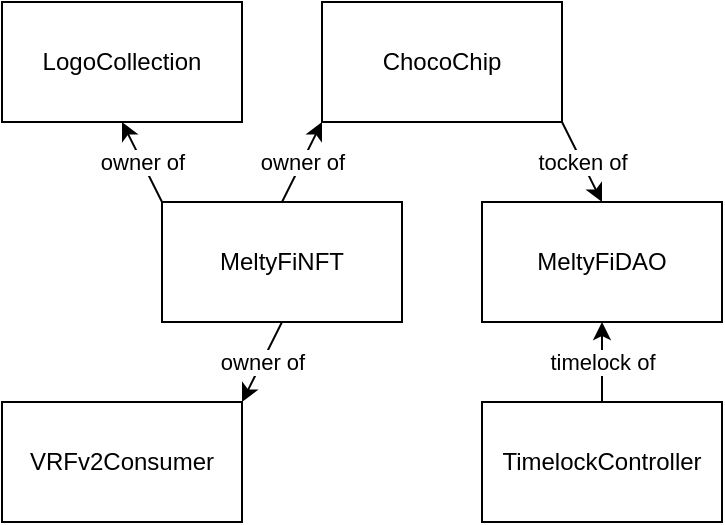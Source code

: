 <mxfile version="20.8.4" type="device"><diagram id="OB4NSZPQYKNOuNBVgLlv" name="Page-1"><mxGraphModel dx="611" dy="286" grid="1" gridSize="10" guides="1" tooltips="1" connect="1" arrows="1" fold="1" page="1" pageScale="1" pageWidth="827" pageHeight="1169" math="0" shadow="0"><root><mxCell id="0"/><mxCell id="1" parent="0"/><mxCell id="qpHwgPzAU34_pJZiQboh-1" value="MeltyFiNFT" style="rounded=0;whiteSpace=wrap;html=1;fillColor=none;" parent="1" vertex="1"><mxGeometry x="280" y="220" width="120" height="60" as="geometry"/></mxCell><mxCell id="qpHwgPzAU34_pJZiQboh-3" value="ChocoChip" style="rounded=0;whiteSpace=wrap;html=1;fillColor=none;" parent="1" vertex="1"><mxGeometry x="360" y="120" width="120" height="60" as="geometry"/></mxCell><mxCell id="qpHwgPzAU34_pJZiQboh-4" value="LogoCollection" style="rounded=0;whiteSpace=wrap;html=1;fillColor=none;" parent="1" vertex="1"><mxGeometry x="200" y="120" width="120" height="60" as="geometry"/></mxCell><mxCell id="qpHwgPzAU34_pJZiQboh-5" value="TimelockController" style="rounded=0;whiteSpace=wrap;html=1;fillColor=none;" parent="1" vertex="1"><mxGeometry x="440" y="320" width="120" height="60" as="geometry"/></mxCell><mxCell id="qpHwgPzAU34_pJZiQboh-6" value="VRFv2Consumer" style="rounded=0;whiteSpace=wrap;html=1;fillColor=none;" parent="1" vertex="1"><mxGeometry x="200" y="320" width="120" height="60" as="geometry"/></mxCell><mxCell id="qpHwgPzAU34_pJZiQboh-7" value="MeltyFiDAO" style="rounded=0;whiteSpace=wrap;html=1;fillColor=none;" parent="1" vertex="1"><mxGeometry x="440" y="220" width="120" height="60" as="geometry"/></mxCell><mxCell id="qpHwgPzAU34_pJZiQboh-41" value="" style="endArrow=classic;html=1;rounded=0;exitX=0;exitY=0;exitDx=0;exitDy=0;entryX=0.5;entryY=1;entryDx=0;entryDy=0;" parent="1" source="qpHwgPzAU34_pJZiQboh-1" target="qpHwgPzAU34_pJZiQboh-4" edge="1"><mxGeometry relative="1" as="geometry"><mxPoint x="260" y="330" as="sourcePoint"/><mxPoint x="360" y="330" as="targetPoint"/><Array as="points"/></mxGeometry></mxCell><mxCell id="qpHwgPzAU34_pJZiQboh-42" value="owner of" style="edgeLabel;resizable=0;html=1;align=center;verticalAlign=middle;fillColor=none;" parent="qpHwgPzAU34_pJZiQboh-41" connectable="0" vertex="1"><mxGeometry relative="1" as="geometry"/></mxCell><mxCell id="qpHwgPzAU34_pJZiQboh-45" value="" style="endArrow=classic;html=1;rounded=0;exitX=0.5;exitY=1;exitDx=0;exitDy=0;entryX=1;entryY=0;entryDx=0;entryDy=0;" parent="1" source="qpHwgPzAU34_pJZiQboh-1" target="qpHwgPzAU34_pJZiQboh-6" edge="1"><mxGeometry relative="1" as="geometry"><mxPoint x="260" y="330" as="sourcePoint"/><mxPoint x="360" y="330" as="targetPoint"/><Array as="points"/></mxGeometry></mxCell><mxCell id="qpHwgPzAU34_pJZiQboh-46" value="owner of" style="edgeLabel;resizable=0;html=1;align=center;verticalAlign=middle;fillColor=none;" parent="qpHwgPzAU34_pJZiQboh-45" connectable="0" vertex="1"><mxGeometry relative="1" as="geometry"/></mxCell><mxCell id="qpHwgPzAU34_pJZiQboh-48" value="" style="endArrow=classic;html=1;rounded=0;exitX=0.5;exitY=0;exitDx=0;exitDy=0;entryX=0;entryY=1;entryDx=0;entryDy=0;" parent="1" source="qpHwgPzAU34_pJZiQboh-1" target="qpHwgPzAU34_pJZiQboh-3" edge="1"><mxGeometry relative="1" as="geometry"><mxPoint x="340" y="160" as="sourcePoint"/><mxPoint x="440" y="160" as="targetPoint"/><Array as="points"/></mxGeometry></mxCell><mxCell id="qpHwgPzAU34_pJZiQboh-49" value="owner of" style="edgeLabel;resizable=0;html=1;align=center;verticalAlign=middle;fillColor=none;" parent="qpHwgPzAU34_pJZiQboh-48" connectable="0" vertex="1"><mxGeometry relative="1" as="geometry"/></mxCell><mxCell id="qpHwgPzAU34_pJZiQboh-50" value="" style="endArrow=classic;html=1;rounded=0;exitX=1;exitY=1;exitDx=0;exitDy=0;entryX=0.5;entryY=0;entryDx=0;entryDy=0;" parent="1" source="qpHwgPzAU34_pJZiQboh-3" target="qpHwgPzAU34_pJZiQboh-7" edge="1"><mxGeometry relative="1" as="geometry"><mxPoint x="340" y="250" as="sourcePoint"/><mxPoint x="440" y="250" as="targetPoint"/></mxGeometry></mxCell><mxCell id="qpHwgPzAU34_pJZiQboh-51" value="tocken of" style="edgeLabel;resizable=0;html=1;align=center;verticalAlign=middle;fillColor=none;" parent="qpHwgPzAU34_pJZiQboh-50" connectable="0" vertex="1"><mxGeometry relative="1" as="geometry"/></mxCell><mxCell id="qpHwgPzAU34_pJZiQboh-53" value="" style="endArrow=classic;html=1;rounded=0;exitX=0.5;exitY=0;exitDx=0;exitDy=0;entryX=0.5;entryY=1;entryDx=0;entryDy=0;" parent="1" source="qpHwgPzAU34_pJZiQboh-5" target="qpHwgPzAU34_pJZiQboh-7" edge="1"><mxGeometry relative="1" as="geometry"><mxPoint x="340" y="280" as="sourcePoint"/><mxPoint x="440" y="280" as="targetPoint"/></mxGeometry></mxCell><mxCell id="qpHwgPzAU34_pJZiQboh-54" value="timelock of" style="edgeLabel;resizable=0;html=1;align=center;verticalAlign=middle;fillColor=none;" parent="qpHwgPzAU34_pJZiQboh-53" connectable="0" vertex="1"><mxGeometry relative="1" as="geometry"/></mxCell></root></mxGraphModel></diagram></mxfile>